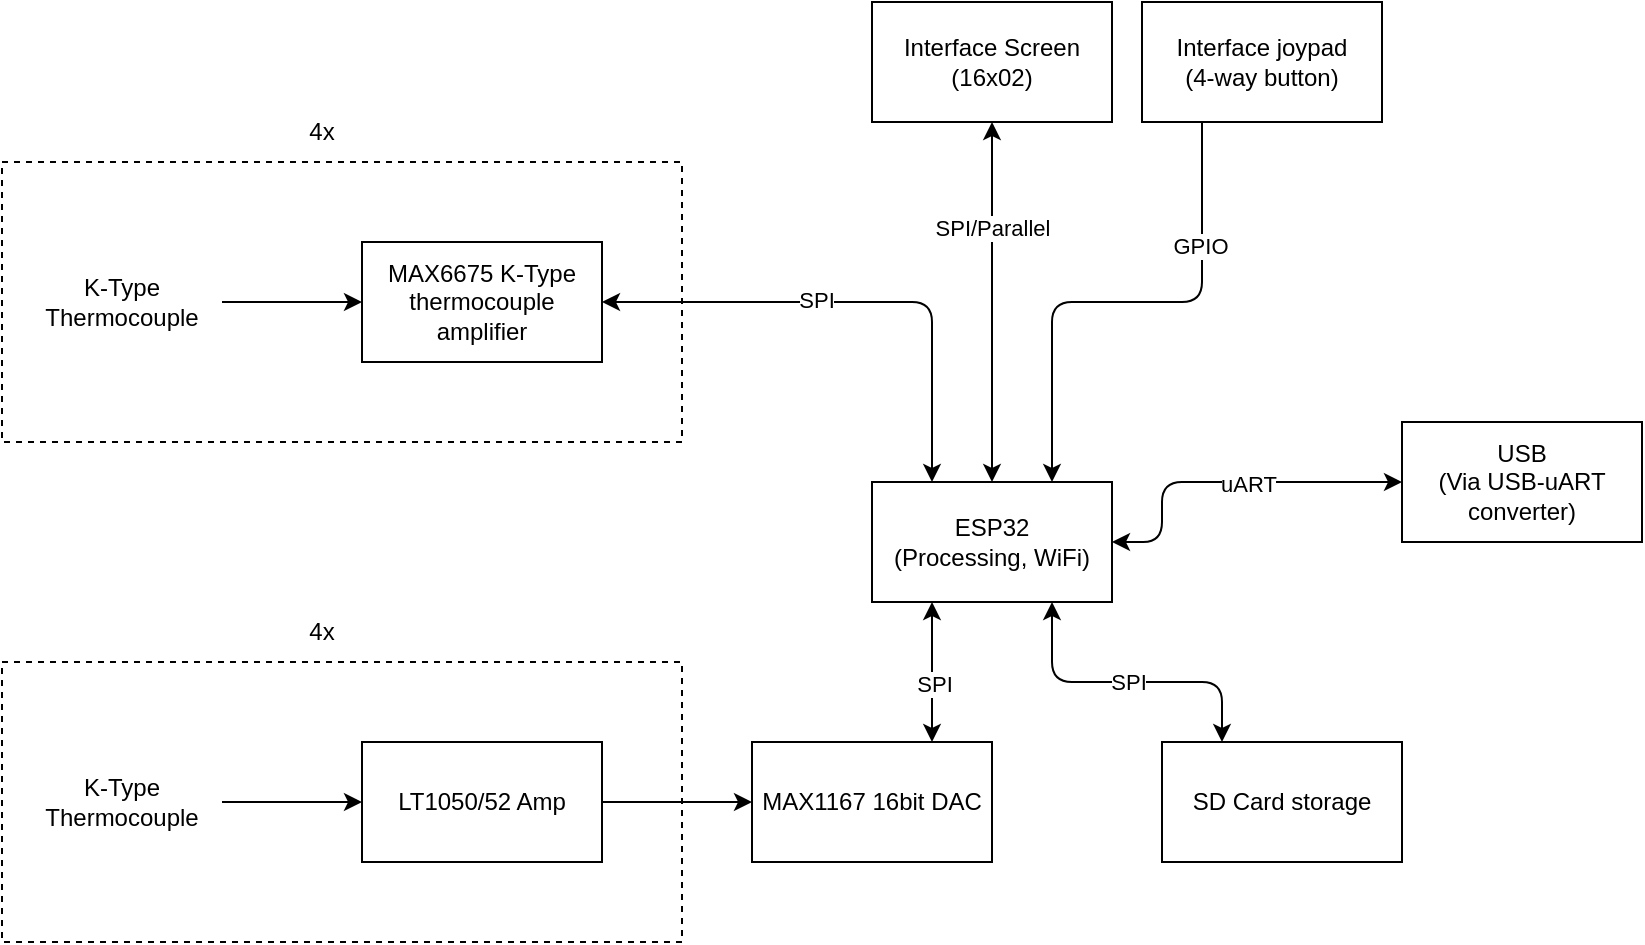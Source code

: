 <mxfile>
    <diagram id="wiV3gDUrGn5HpKsXygaN" name="Page-1">
        <mxGraphModel dx="939" dy="579" grid="1" gridSize="10" guides="1" tooltips="1" connect="1" arrows="1" fold="1" page="1" pageScale="1" pageWidth="1169" pageHeight="827" math="0" shadow="0">
            <root>
                <mxCell id="0"/>
                <mxCell id="1" parent="0"/>
                <mxCell id="2" value="MAX6675 K-Type thermocouple amplifier" style="rounded=0;whiteSpace=wrap;html=1;" parent="1" vertex="1">
                    <mxGeometry x="354" y="298" width="120" height="60" as="geometry"/>
                </mxCell>
                <mxCell id="3" value="" style="endArrow=classic;html=1;entryX=0;entryY=0.5;entryDx=0;entryDy=0;" parent="1" target="2" edge="1">
                    <mxGeometry width="50" height="50" relative="1" as="geometry">
                        <mxPoint x="284" y="328" as="sourcePoint"/>
                        <mxPoint x="344" y="328" as="targetPoint"/>
                    </mxGeometry>
                </mxCell>
                <mxCell id="5" value="K-Type Thermocouple" style="text;html=1;strokeColor=none;fillColor=none;align=center;verticalAlign=middle;whiteSpace=wrap;rounded=0;" parent="1" vertex="1">
                    <mxGeometry x="184" y="313" width="100" height="30" as="geometry"/>
                </mxCell>
                <mxCell id="30" style="edgeStyle=none;html=1;exitX=1;exitY=0.5;exitDx=0;exitDy=0;entryX=0;entryY=0.5;entryDx=0;entryDy=0;startArrow=classic;startFill=1;" parent="1" source="6" target="29" edge="1">
                    <mxGeometry relative="1" as="geometry">
                        <Array as="points">
                            <mxPoint x="754" y="448"/>
                            <mxPoint x="754" y="418"/>
                        </Array>
                    </mxGeometry>
                </mxCell>
                <mxCell id="31" value="uART" style="edgeLabel;html=1;align=center;verticalAlign=middle;resizable=0;points=[];" parent="30" vertex="1" connectable="0">
                    <mxGeometry x="0.12" relative="1" as="geometry">
                        <mxPoint y="1" as="offset"/>
                    </mxGeometry>
                </mxCell>
                <mxCell id="6" value="ESP32&lt;br&gt;(Processing, WiFi)" style="rounded=0;whiteSpace=wrap;html=1;" parent="1" vertex="1">
                    <mxGeometry x="609" y="418" width="120" height="60" as="geometry"/>
                </mxCell>
                <mxCell id="7" value="" style="endArrow=classic;startArrow=classic;html=1;entryX=0.25;entryY=0;entryDx=0;entryDy=0;exitX=1;exitY=0.5;exitDx=0;exitDy=0;" parent="1" source="2" target="6" edge="1">
                    <mxGeometry width="50" height="50" relative="1" as="geometry">
                        <mxPoint x="504" y="348" as="sourcePoint"/>
                        <mxPoint x="654" y="508" as="targetPoint"/>
                        <Array as="points">
                            <mxPoint x="639" y="328"/>
                        </Array>
                    </mxGeometry>
                </mxCell>
                <mxCell id="8" value="SPI" style="edgeLabel;html=1;align=center;verticalAlign=middle;resizable=0;points=[];" parent="7" vertex="1" connectable="0">
                    <mxGeometry x="-0.159" y="1" relative="1" as="geometry">
                        <mxPoint as="offset"/>
                    </mxGeometry>
                </mxCell>
                <mxCell id="9" value="" style="rounded=0;whiteSpace=wrap;html=1;fillColor=none;dashed=1;" parent="1" vertex="1">
                    <mxGeometry x="174" y="258" width="340" height="140" as="geometry"/>
                </mxCell>
                <mxCell id="10" value="4x" style="text;html=1;strokeColor=none;fillColor=none;align=center;verticalAlign=middle;whiteSpace=wrap;rounded=0;dashed=1;" parent="1" vertex="1">
                    <mxGeometry x="304" y="228" width="60" height="30" as="geometry"/>
                </mxCell>
                <mxCell id="11" value="LT1050/52 Amp" style="rounded=0;whiteSpace=wrap;html=1;" parent="1" vertex="1">
                    <mxGeometry x="354" y="548" width="120" height="60" as="geometry"/>
                </mxCell>
                <mxCell id="12" value="" style="endArrow=classic;html=1;entryX=0;entryY=0.5;entryDx=0;entryDy=0;" parent="1" target="11" edge="1">
                    <mxGeometry width="50" height="50" relative="1" as="geometry">
                        <mxPoint x="284" y="578" as="sourcePoint"/>
                        <mxPoint x="344" y="578" as="targetPoint"/>
                    </mxGeometry>
                </mxCell>
                <mxCell id="13" value="K-Type Thermocouple" style="text;html=1;strokeColor=none;fillColor=none;align=center;verticalAlign=middle;whiteSpace=wrap;rounded=0;" parent="1" vertex="1">
                    <mxGeometry x="184" y="563" width="100" height="30" as="geometry"/>
                </mxCell>
                <mxCell id="14" value="" style="rounded=0;whiteSpace=wrap;html=1;fillColor=none;dashed=1;" parent="1" vertex="1">
                    <mxGeometry x="174" y="508" width="340" height="140" as="geometry"/>
                </mxCell>
                <mxCell id="15" value="4x" style="text;html=1;strokeColor=none;fillColor=none;align=center;verticalAlign=middle;whiteSpace=wrap;rounded=0;dashed=1;" parent="1" vertex="1">
                    <mxGeometry x="304" y="478" width="60" height="30" as="geometry"/>
                </mxCell>
                <mxCell id="17" value="" style="endArrow=classic;html=1;exitX=1;exitY=0.5;exitDx=0;exitDy=0;entryX=0;entryY=0.5;entryDx=0;entryDy=0;" parent="1" source="11" target="18" edge="1">
                    <mxGeometry width="50" height="50" relative="1" as="geometry">
                        <mxPoint x="604" y="568" as="sourcePoint"/>
                        <mxPoint x="584" y="578" as="targetPoint"/>
                    </mxGeometry>
                </mxCell>
                <mxCell id="18" value="MAX1167 16bit DAC" style="rounded=0;whiteSpace=wrap;html=1;" parent="1" vertex="1">
                    <mxGeometry x="549" y="548" width="120" height="60" as="geometry"/>
                </mxCell>
                <mxCell id="19" value="" style="endArrow=classic;startArrow=classic;html=1;entryX=0.25;entryY=1;entryDx=0;entryDy=0;exitX=0.75;exitY=0;exitDx=0;exitDy=0;" parent="1" source="18" target="6" edge="1">
                    <mxGeometry width="50" height="50" relative="1" as="geometry">
                        <mxPoint x="604" y="548" as="sourcePoint"/>
                        <mxPoint x="654" y="498" as="targetPoint"/>
                    </mxGeometry>
                </mxCell>
                <mxCell id="20" value="SPI" style="edgeLabel;html=1;align=center;verticalAlign=middle;resizable=0;points=[];" parent="19" vertex="1" connectable="0">
                    <mxGeometry x="-0.271" y="-1" relative="1" as="geometry">
                        <mxPoint y="-4" as="offset"/>
                    </mxGeometry>
                </mxCell>
                <mxCell id="21" value="Interface Screen&lt;br&gt;(16x02)" style="rounded=0;whiteSpace=wrap;html=1;fillColor=none;" parent="1" vertex="1">
                    <mxGeometry x="609" y="178" width="120" height="60" as="geometry"/>
                </mxCell>
                <mxCell id="22" value="" style="endArrow=classic;startArrow=classic;html=1;entryX=0.5;entryY=1;entryDx=0;entryDy=0;exitX=0.5;exitY=0;exitDx=0;exitDy=0;" parent="1" source="6" target="21" edge="1">
                    <mxGeometry width="50" height="50" relative="1" as="geometry">
                        <mxPoint x="604" y="548" as="sourcePoint"/>
                        <mxPoint x="654" y="498" as="targetPoint"/>
                    </mxGeometry>
                </mxCell>
                <mxCell id="23" value="SPI/Parallel" style="edgeLabel;html=1;align=center;verticalAlign=middle;resizable=0;points=[];" parent="22" vertex="1" connectable="0">
                    <mxGeometry x="0.411" relative="1" as="geometry">
                        <mxPoint as="offset"/>
                    </mxGeometry>
                </mxCell>
                <mxCell id="24" value="Interface joypad&lt;br&gt;(4-way button)" style="rounded=0;whiteSpace=wrap;html=1;fillColor=none;" parent="1" vertex="1">
                    <mxGeometry x="744" y="178" width="120" height="60" as="geometry"/>
                </mxCell>
                <mxCell id="25" value="" style="endArrow=classic;html=1;entryX=0.75;entryY=0;entryDx=0;entryDy=0;exitX=0.25;exitY=1;exitDx=0;exitDy=0;" parent="1" source="24" target="6" edge="1">
                    <mxGeometry width="50" height="50" relative="1" as="geometry">
                        <mxPoint x="604" y="538" as="sourcePoint"/>
                        <mxPoint x="654" y="488" as="targetPoint"/>
                        <Array as="points">
                            <mxPoint x="774" y="328"/>
                            <mxPoint x="699" y="328"/>
                        </Array>
                    </mxGeometry>
                </mxCell>
                <mxCell id="32" value="GPIO" style="edgeLabel;html=1;align=center;verticalAlign=middle;resizable=0;points=[];" parent="25" vertex="1" connectable="0">
                    <mxGeometry x="-0.518" y="-1" relative="1" as="geometry">
                        <mxPoint as="offset"/>
                    </mxGeometry>
                </mxCell>
                <mxCell id="27" value="SD Card&amp;nbsp;storage" style="rounded=0;whiteSpace=wrap;html=1;fillColor=none;" parent="1" vertex="1">
                    <mxGeometry x="754" y="548" width="120" height="60" as="geometry"/>
                </mxCell>
                <mxCell id="28" value="SPI" style="endArrow=classic;startArrow=classic;html=1;entryX=0.75;entryY=1;entryDx=0;entryDy=0;exitX=0.25;exitY=0;exitDx=0;exitDy=0;" parent="1" source="27" target="6" edge="1">
                    <mxGeometry width="50" height="50" relative="1" as="geometry">
                        <mxPoint x="604" y="528" as="sourcePoint"/>
                        <mxPoint x="654" y="478" as="targetPoint"/>
                        <Array as="points">
                            <mxPoint x="784" y="518"/>
                            <mxPoint x="699" y="518"/>
                        </Array>
                    </mxGeometry>
                </mxCell>
                <mxCell id="29" value="USB&lt;br&gt;(Via USB-uART converter)" style="rounded=0;whiteSpace=wrap;html=1;fillColor=none;" parent="1" vertex="1">
                    <mxGeometry x="874" y="388" width="120" height="60" as="geometry"/>
                </mxCell>
            </root>
        </mxGraphModel>
    </diagram>
</mxfile>